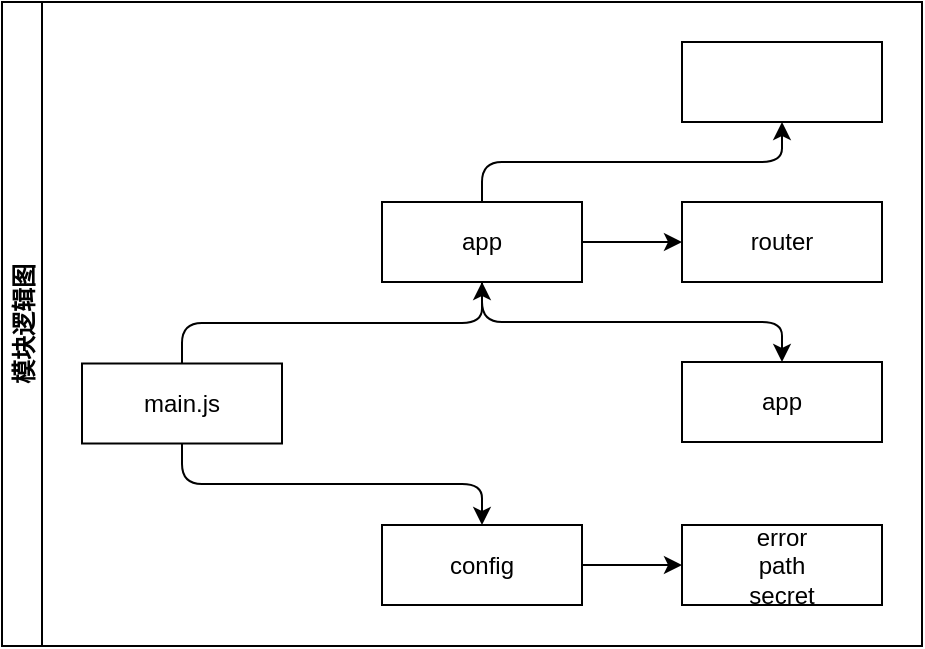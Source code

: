 <mxfile>
    <diagram id="BOlVKOG5GtlqkJpbERyZ" name="第 1 页">
        <mxGraphModel dx="808" dy="591" grid="1" gridSize="10" guides="1" tooltips="1" connect="1" arrows="1" fold="1" page="1" pageScale="1" pageWidth="827" pageHeight="1169" math="0" shadow="0">
            <root>
                <mxCell id="0"/>
                <mxCell id="1" parent="0"/>
                <mxCell id="12" value="模块逻辑图" style="swimlane;startSize=20;horizontal=0;childLayout=treeLayout;horizontalTree=1;resizable=0;containerType=tree;fontSize=12;strokeWidth=1;" vertex="1" parent="1">
                    <mxGeometry x="80" y="50" width="460" height="322" as="geometry"/>
                </mxCell>
                <mxCell id="13" value="main.js" style="whiteSpace=wrap;html=1;strokeWidth=1;" vertex="1" parent="12">
                    <mxGeometry x="40" y="180.75" width="100" height="40" as="geometry"/>
                </mxCell>
                <mxCell id="14" value="config" style="whiteSpace=wrap;html=1;strokeWidth=1;" vertex="1" parent="12">
                    <mxGeometry x="190" y="261.5" width="100" height="40" as="geometry"/>
                </mxCell>
                <mxCell id="15" value="" style="edgeStyle=elbowEdgeStyle;elbow=vertical;html=1;rounded=1;curved=0;sourcePerimeterSpacing=0;targetPerimeterSpacing=0;startSize=6;endSize=6;" edge="1" parent="12" source="13" target="14">
                    <mxGeometry relative="1" as="geometry"/>
                </mxCell>
                <mxCell id="16" value="app" style="whiteSpace=wrap;html=1;strokeWidth=1;" vertex="1" parent="12">
                    <mxGeometry x="190" y="100" width="100" height="40" as="geometry"/>
                </mxCell>
                <mxCell id="17" value="" style="edgeStyle=elbowEdgeStyle;elbow=vertical;html=1;rounded=1;curved=0;sourcePerimeterSpacing=0;targetPerimeterSpacing=0;startSize=6;endSize=6;" edge="1" parent="12" source="13" target="16">
                    <mxGeometry relative="1" as="geometry"/>
                </mxCell>
                <mxCell id="18" value="" style="edgeStyle=elbowEdgeStyle;elbow=vertical;html=1;rounded=1;curved=0;sourcePerimeterSpacing=0;targetPerimeterSpacing=0;startSize=6;endSize=6;" edge="1" target="19" source="14" parent="12">
                    <mxGeometry relative="1" as="geometry">
                        <mxPoint x="360" y="-30.75" as="sourcePoint"/>
                    </mxGeometry>
                </mxCell>
                <mxCell id="19" value="error&lt;br&gt;path&lt;br&gt;secret" style="whiteSpace=wrap;html=1;strokeWidth=1;" vertex="1" parent="12">
                    <mxGeometry x="340" y="261.5" width="100" height="40" as="geometry"/>
                </mxCell>
                <mxCell id="22" value="" style="edgeStyle=elbowEdgeStyle;elbow=vertical;html=1;rounded=1;curved=0;sourcePerimeterSpacing=0;targetPerimeterSpacing=0;startSize=6;endSize=6;" edge="1" target="23" source="16" parent="12">
                    <mxGeometry relative="1" as="geometry">
                        <mxPoint x="120" y="-40.75" as="sourcePoint"/>
                    </mxGeometry>
                </mxCell>
                <mxCell id="23" value="&lt;br&gt;" style="whiteSpace=wrap;html=1;strokeWidth=1;" vertex="1" parent="12">
                    <mxGeometry x="340" y="20" width="100" height="40" as="geometry"/>
                </mxCell>
                <mxCell id="24" value="" style="edgeStyle=elbowEdgeStyle;elbow=vertical;html=1;rounded=1;curved=0;sourcePerimeterSpacing=0;targetPerimeterSpacing=0;startSize=6;endSize=6;" edge="1" target="25" source="16" parent="12">
                    <mxGeometry relative="1" as="geometry">
                        <mxPoint x="320" y="-61.5" as="sourcePoint"/>
                    </mxGeometry>
                </mxCell>
                <mxCell id="25" value="router" style="whiteSpace=wrap;html=1;strokeWidth=1;" vertex="1" parent="12">
                    <mxGeometry x="340" y="100" width="100" height="40" as="geometry"/>
                </mxCell>
                <mxCell id="29" value="" style="edgeStyle=elbowEdgeStyle;elbow=vertical;html=1;rounded=1;curved=0;sourcePerimeterSpacing=0;targetPerimeterSpacing=0;startSize=6;endSize=6;" edge="1" target="30" source="16" parent="12">
                    <mxGeometry relative="1" as="geometry">
                        <mxPoint x="370" y="29.25" as="sourcePoint"/>
                    </mxGeometry>
                </mxCell>
                <mxCell id="30" value="app" style="whiteSpace=wrap;html=1;strokeWidth=1;" vertex="1" parent="12">
                    <mxGeometry x="340" y="180" width="100" height="40" as="geometry"/>
                </mxCell>
            </root>
        </mxGraphModel>
    </diagram>
</mxfile>